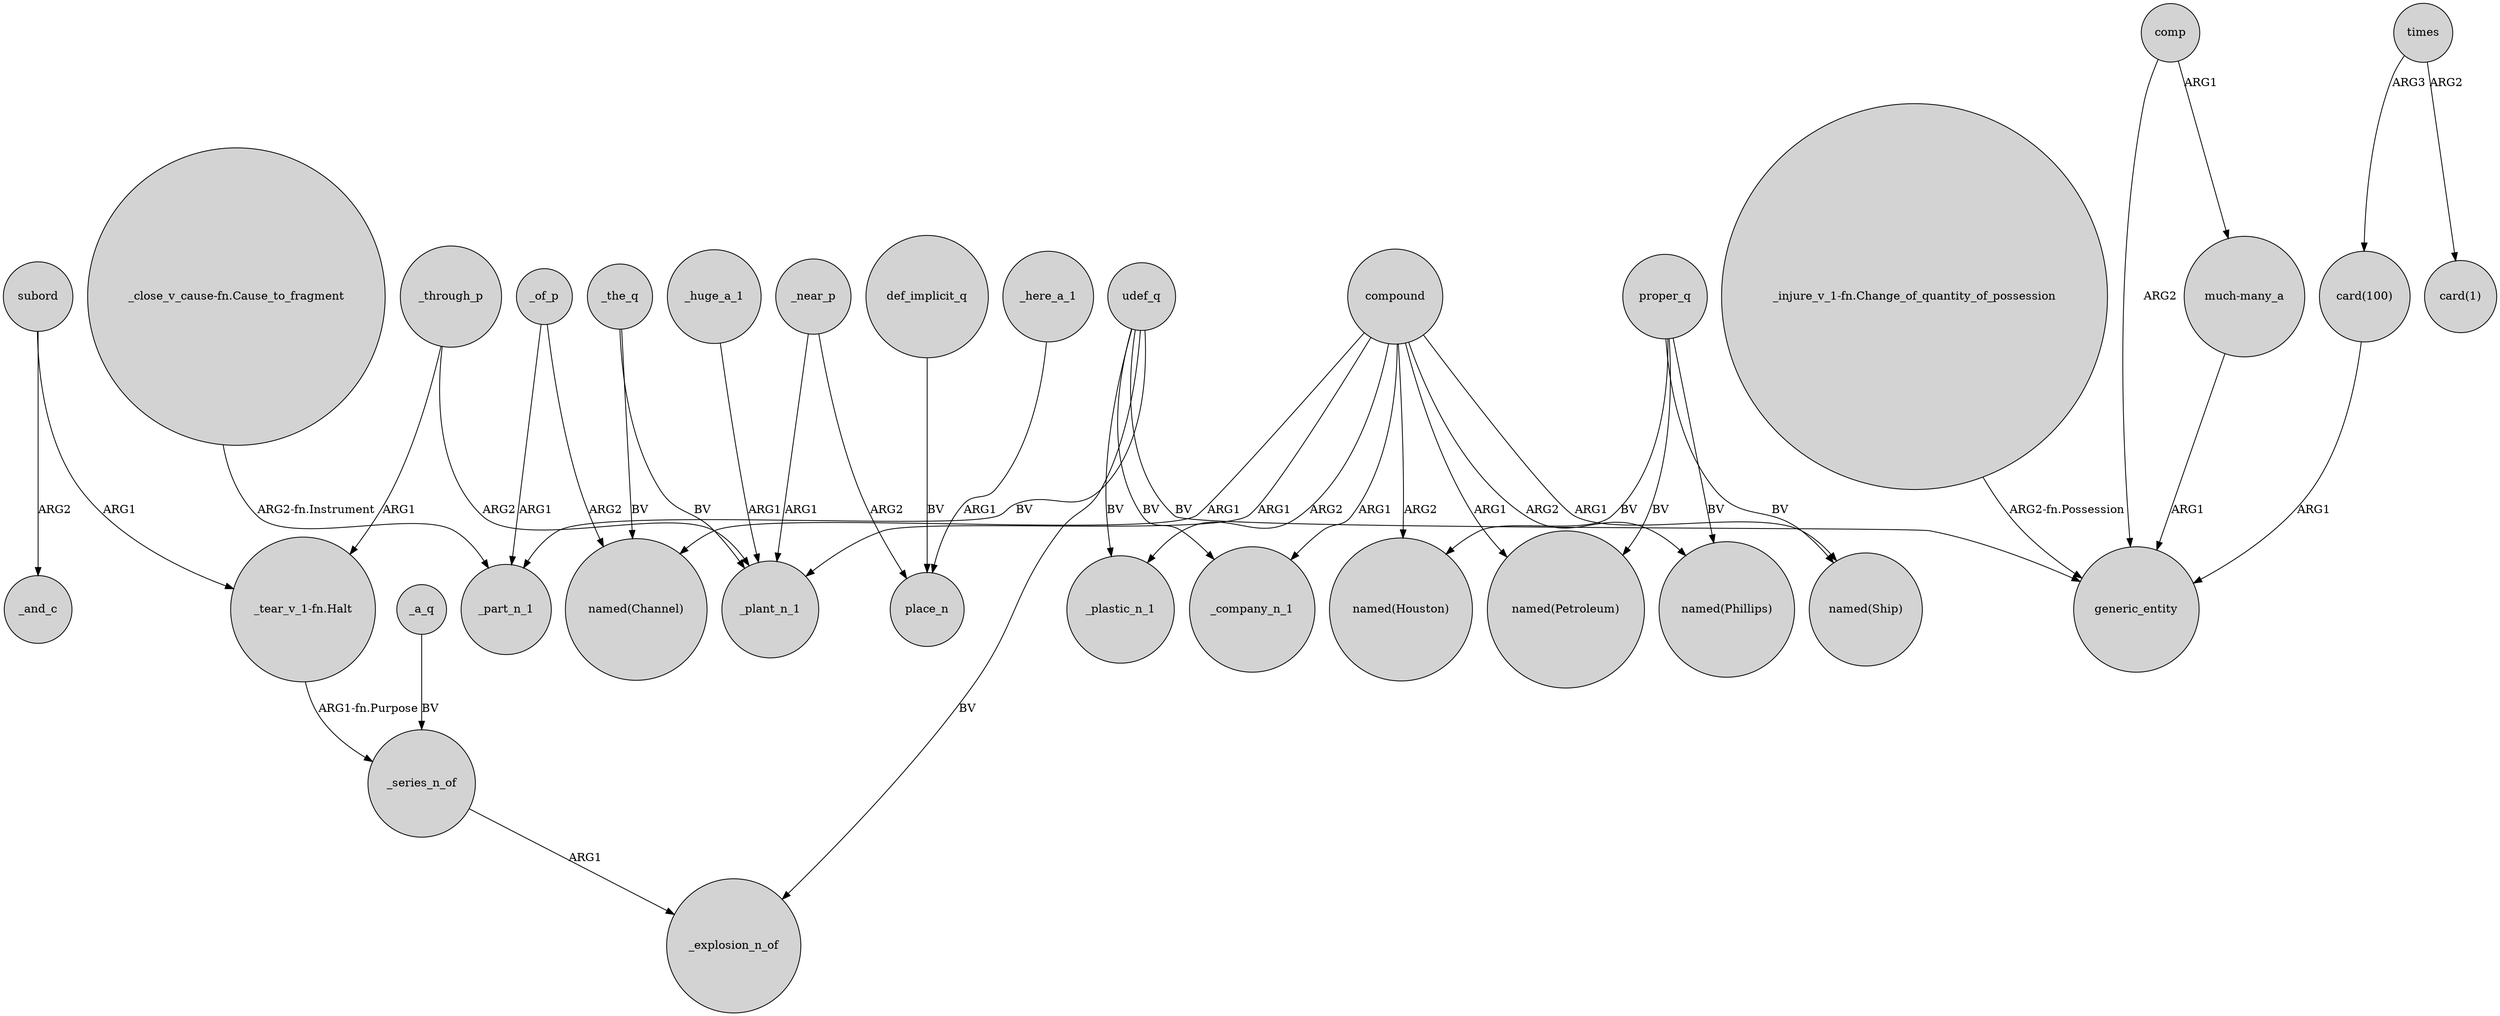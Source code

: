 digraph {
	node [shape=circle style=filled]
	_through_p -> "_tear_v_1-fn.Halt" [label=ARG1]
	compound -> "named(Channel)" [label=ARG1]
	_near_p -> place_n [label=ARG2]
	compound -> "named(Petroleum)" [label=ARG1]
	def_implicit_q -> place_n [label=BV]
	udef_q -> _company_n_1 [label=BV]
	proper_q -> "named(Petroleum)" [label=BV]
	"_injure_v_1-fn.Change_of_quantity_of_possession" -> generic_entity [label="ARG2-fn.Possession"]
	subord -> _and_c [label=ARG2]
	times -> "card(1)" [label=ARG2]
	compound -> _company_n_1 [label=ARG1]
	subord -> "_tear_v_1-fn.Halt" [label=ARG1]
	comp -> generic_entity [label=ARG2]
	_here_a_1 -> place_n [label=ARG1]
	_huge_a_1 -> _plant_n_1 [label=ARG1]
	_the_q -> "named(Channel)" [label=BV]
	_a_q -> _series_n_of [label=BV]
	compound -> _plastic_n_1 [label=ARG2]
	udef_q -> generic_entity [label=BV]
	_near_p -> _plant_n_1 [label=ARG1]
	proper_q -> "named(Phillips)" [label=BV]
	comp -> "much-many_a" [label=ARG1]
	"much-many_a" -> generic_entity [label=ARG1]
	proper_q -> "named(Houston)" [label=BV]
	"card(100)" -> generic_entity [label=ARG1]
	compound -> "named(Houston)" [label=ARG2]
	compound -> "named(Phillips)" [label=ARG2]
	compound -> _plant_n_1 [label=ARG1]
	proper_q -> "named(Ship)" [label=BV]
	udef_q -> _explosion_n_of [label=BV]
	udef_q -> _plastic_n_1 [label=BV]
	"_close_v_cause-fn.Cause_to_fragment" -> _part_n_1 [label="ARG2-fn.Instrument"]
	"_tear_v_1-fn.Halt" -> _series_n_of [label="ARG1-fn.Purpose"]
	udef_q -> _part_n_1 [label=BV]
	compound -> "named(Ship)" [label=ARG1]
	_through_p -> _plant_n_1 [label=ARG2]
	times -> "card(100)" [label=ARG3]
	_of_p -> "named(Channel)" [label=ARG2]
	_series_n_of -> _explosion_n_of [label=ARG1]
	_of_p -> _part_n_1 [label=ARG1]
	_the_q -> _plant_n_1 [label=BV]
}
